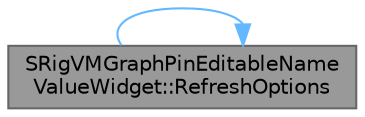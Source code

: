 digraph "SRigVMGraphPinEditableNameValueWidget::RefreshOptions"
{
 // INTERACTIVE_SVG=YES
 // LATEX_PDF_SIZE
  bgcolor="transparent";
  edge [fontname=Helvetica,fontsize=10,labelfontname=Helvetica,labelfontsize=10];
  node [fontname=Helvetica,fontsize=10,shape=box,height=0.2,width=0.4];
  rankdir="LR";
  Node1 [id="Node000001",label="SRigVMGraphPinEditableName\lValueWidget::RefreshOptions",height=0.2,width=0.4,color="gray40", fillcolor="grey60", style="filled", fontcolor="black",tooltip="Requests a list refresh after updating options Call SetSelectedItem to update the selected item if re..."];
  Node1 -> Node1 [id="edge1_Node000001_Node000001",color="steelblue1",style="solid",tooltip=" "];
}
